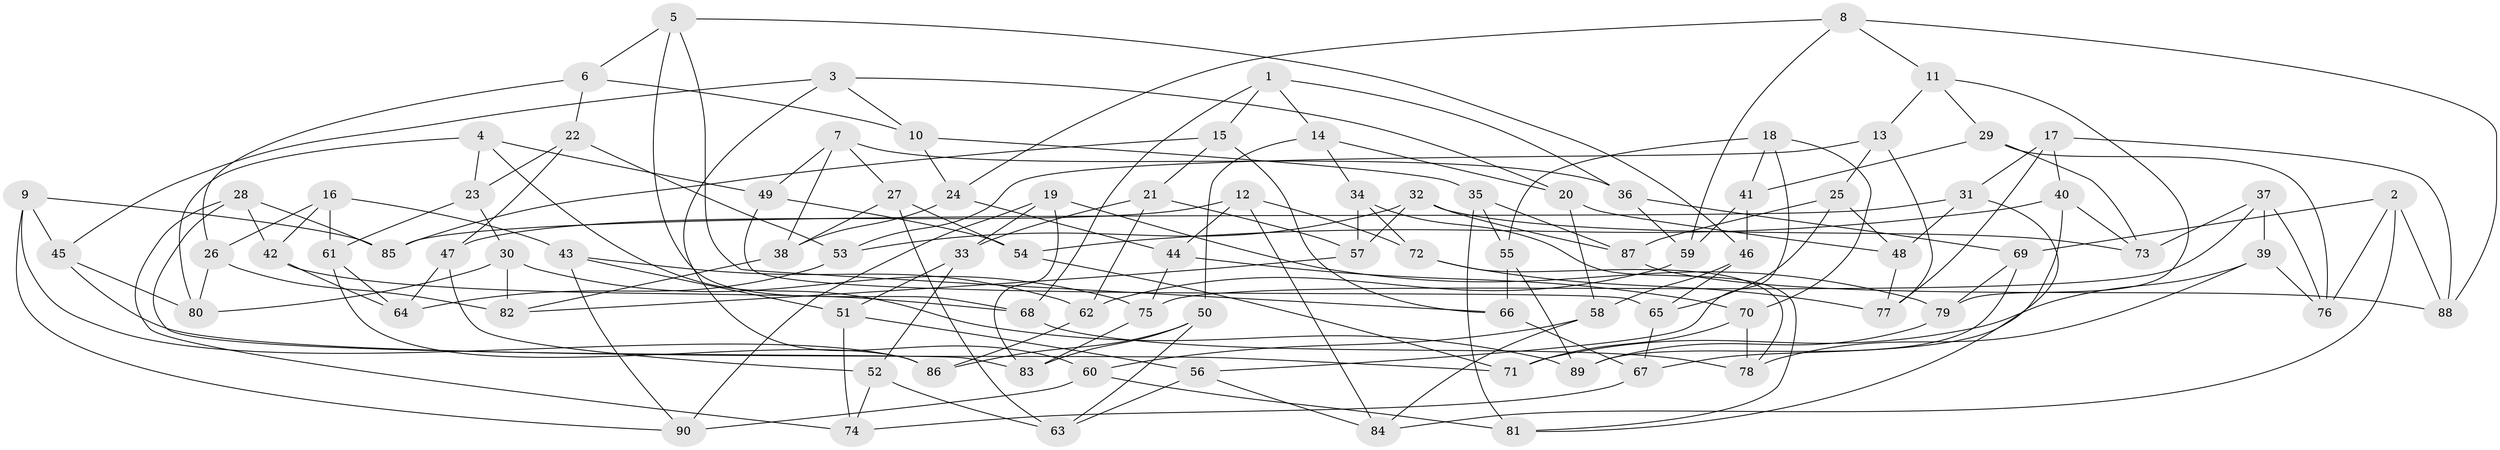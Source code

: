 // Generated by graph-tools (version 1.1) at 2025/02/03/09/25 03:02:58]
// undirected, 90 vertices, 180 edges
graph export_dot {
graph [start="1"]
  node [color=gray90,style=filled];
  1;
  2;
  3;
  4;
  5;
  6;
  7;
  8;
  9;
  10;
  11;
  12;
  13;
  14;
  15;
  16;
  17;
  18;
  19;
  20;
  21;
  22;
  23;
  24;
  25;
  26;
  27;
  28;
  29;
  30;
  31;
  32;
  33;
  34;
  35;
  36;
  37;
  38;
  39;
  40;
  41;
  42;
  43;
  44;
  45;
  46;
  47;
  48;
  49;
  50;
  51;
  52;
  53;
  54;
  55;
  56;
  57;
  58;
  59;
  60;
  61;
  62;
  63;
  64;
  65;
  66;
  67;
  68;
  69;
  70;
  71;
  72;
  73;
  74;
  75;
  76;
  77;
  78;
  79;
  80;
  81;
  82;
  83;
  84;
  85;
  86;
  87;
  88;
  89;
  90;
  1 -- 36;
  1 -- 14;
  1 -- 15;
  1 -- 68;
  2 -- 69;
  2 -- 84;
  2 -- 76;
  2 -- 88;
  3 -- 10;
  3 -- 60;
  3 -- 45;
  3 -- 20;
  4 -- 80;
  4 -- 23;
  4 -- 49;
  4 -- 89;
  5 -- 68;
  5 -- 6;
  5 -- 66;
  5 -- 46;
  6 -- 26;
  6 -- 10;
  6 -- 22;
  7 -- 36;
  7 -- 38;
  7 -- 27;
  7 -- 49;
  8 -- 24;
  8 -- 11;
  8 -- 88;
  8 -- 59;
  9 -- 85;
  9 -- 90;
  9 -- 45;
  9 -- 86;
  10 -- 24;
  10 -- 35;
  11 -- 13;
  11 -- 79;
  11 -- 29;
  12 -- 44;
  12 -- 72;
  12 -- 47;
  12 -- 84;
  13 -- 25;
  13 -- 77;
  13 -- 53;
  14 -- 34;
  14 -- 20;
  14 -- 50;
  15 -- 66;
  15 -- 85;
  15 -- 21;
  16 -- 42;
  16 -- 26;
  16 -- 61;
  16 -- 43;
  17 -- 88;
  17 -- 31;
  17 -- 77;
  17 -- 40;
  18 -- 70;
  18 -- 56;
  18 -- 55;
  18 -- 41;
  19 -- 79;
  19 -- 33;
  19 -- 90;
  19 -- 83;
  20 -- 48;
  20 -- 58;
  21 -- 33;
  21 -- 62;
  21 -- 57;
  22 -- 47;
  22 -- 23;
  22 -- 53;
  23 -- 30;
  23 -- 61;
  24 -- 38;
  24 -- 44;
  25 -- 48;
  25 -- 65;
  25 -- 87;
  26 -- 82;
  26 -- 80;
  27 -- 38;
  27 -- 63;
  27 -- 54;
  28 -- 42;
  28 -- 74;
  28 -- 83;
  28 -- 85;
  29 -- 73;
  29 -- 41;
  29 -- 76;
  30 -- 80;
  30 -- 75;
  30 -- 82;
  31 -- 81;
  31 -- 85;
  31 -- 48;
  32 -- 53;
  32 -- 73;
  32 -- 87;
  32 -- 57;
  33 -- 52;
  33 -- 51;
  34 -- 81;
  34 -- 72;
  34 -- 57;
  35 -- 55;
  35 -- 87;
  35 -- 81;
  36 -- 69;
  36 -- 59;
  37 -- 73;
  37 -- 76;
  37 -- 75;
  37 -- 39;
  38 -- 82;
  39 -- 78;
  39 -- 71;
  39 -- 76;
  40 -- 73;
  40 -- 67;
  40 -- 54;
  41 -- 59;
  41 -- 46;
  42 -- 64;
  42 -- 68;
  43 -- 90;
  43 -- 51;
  43 -- 62;
  44 -- 70;
  44 -- 75;
  45 -- 80;
  45 -- 71;
  46 -- 58;
  46 -- 65;
  47 -- 64;
  47 -- 52;
  48 -- 77;
  49 -- 65;
  49 -- 54;
  50 -- 83;
  50 -- 86;
  50 -- 63;
  51 -- 56;
  51 -- 74;
  52 -- 63;
  52 -- 74;
  53 -- 64;
  54 -- 71;
  55 -- 66;
  55 -- 89;
  56 -- 63;
  56 -- 84;
  57 -- 82;
  58 -- 60;
  58 -- 84;
  59 -- 62;
  60 -- 90;
  60 -- 81;
  61 -- 64;
  61 -- 86;
  62 -- 86;
  65 -- 67;
  66 -- 67;
  67 -- 74;
  68 -- 78;
  69 -- 79;
  69 -- 89;
  70 -- 78;
  70 -- 71;
  72 -- 77;
  72 -- 78;
  75 -- 83;
  79 -- 89;
  87 -- 88;
}
